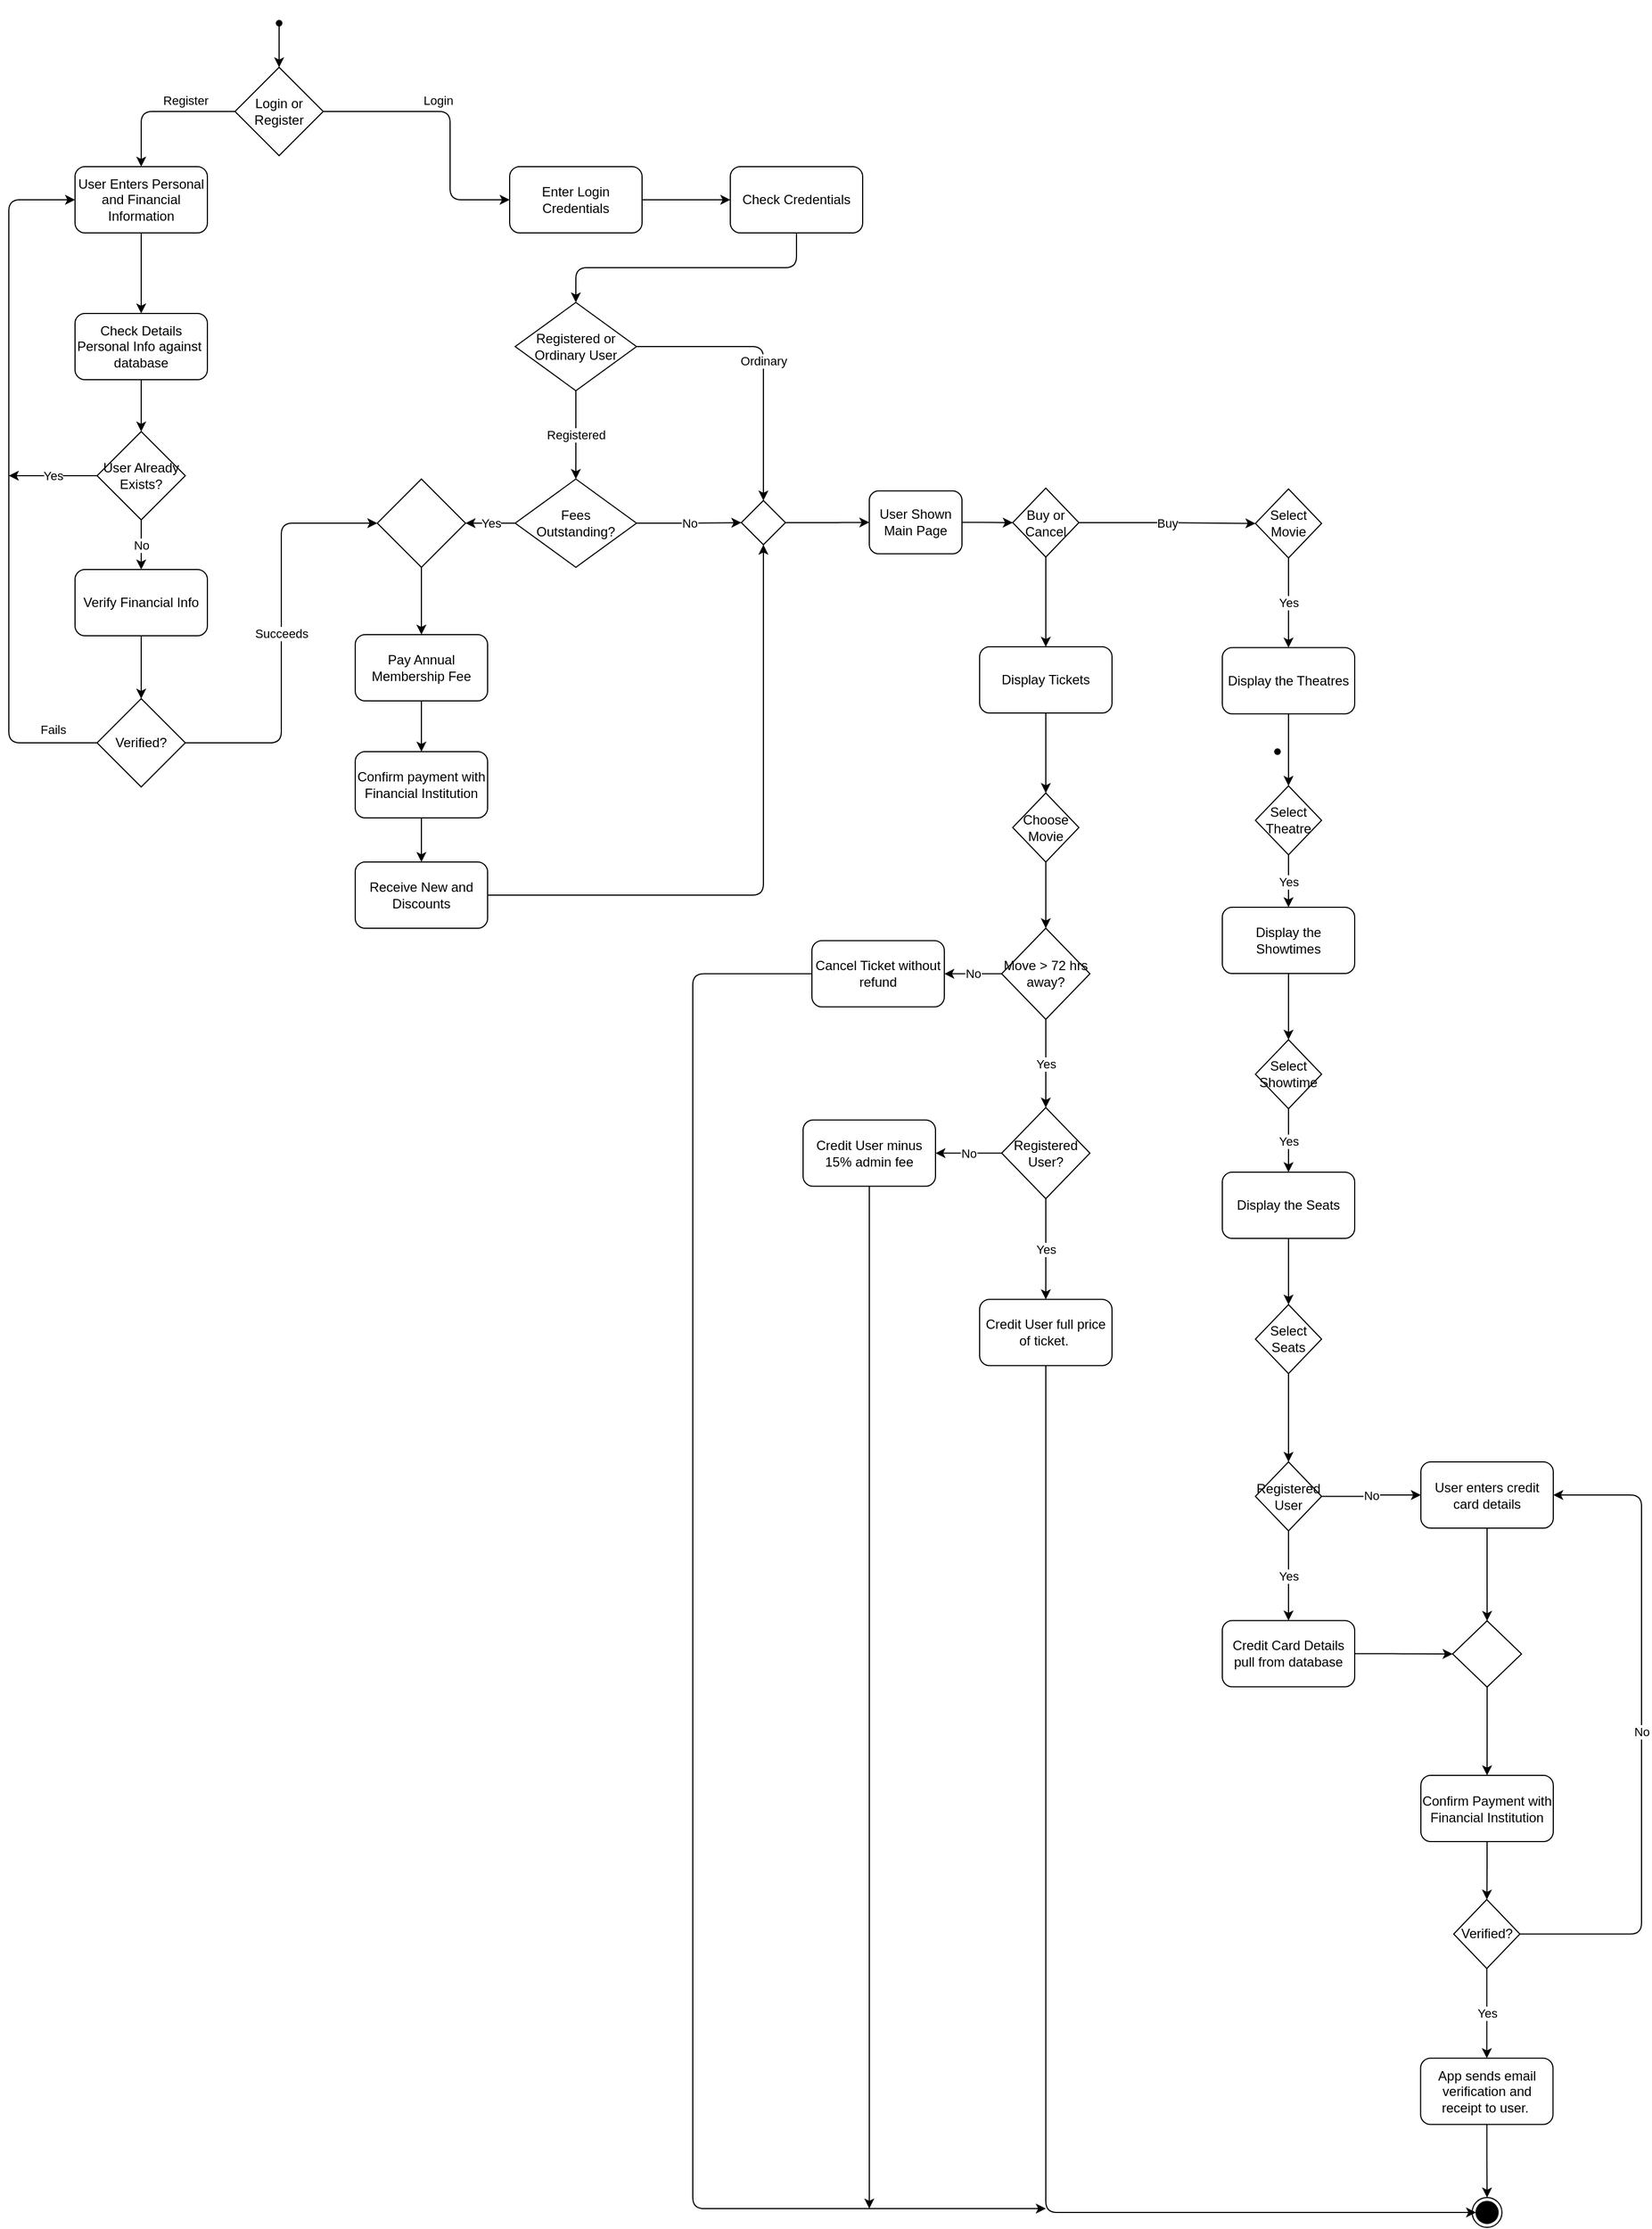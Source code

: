 <mxfile>
    <diagram id="45ct2a3uuLNAdjrdSQN5" name="Page-1">
        <mxGraphModel dx="2437" dy="1222" grid="1" gridSize="10" guides="1" tooltips="1" connect="1" arrows="1" fold="1" page="1" pageScale="1" pageWidth="850" pageHeight="1100" background="#ffffff" math="0" shadow="0">
            <root>
                <mxCell id="0"/>
                <mxCell id="1" parent="0"/>
                <mxCell id="5" value="" style="edgeStyle=none;html=1;fontColor=#000000;strokeColor=#000000;entryX=0.457;entryY=1.007;entryDx=0;entryDy=0;entryPerimeter=0;" edge="1" parent="1">
                    <mxGeometry relative="1" as="geometry">
                        <mxPoint x="145" y="30" as="sourcePoint"/>
                        <mxPoint x="145" y="30" as="targetPoint"/>
                    </mxGeometry>
                </mxCell>
                <mxCell id="9" value="" style="edgeStyle=none;html=1;fontColor=#000000;strokeColor=#000000;startArrow=none;" edge="1" parent="1" source="2" target="8">
                    <mxGeometry relative="1" as="geometry">
                        <mxPoint x="145" y="30" as="sourcePoint"/>
                    </mxGeometry>
                </mxCell>
                <mxCell id="12" value="Register" style="edgeStyle=orthogonalEdgeStyle;html=1;fontColor=#000000;strokeColor=#000000;exitX=0;exitY=0.5;exitDx=0;exitDy=0;entryX=0.5;entryY=0;entryDx=0;entryDy=0;labelBackgroundColor=#FFFFFF;" edge="1" parent="1" source="8" target="11">
                    <mxGeometry x="-0.333" y="-10" relative="1" as="geometry">
                        <mxPoint as="offset"/>
                    </mxGeometry>
                </mxCell>
                <mxCell id="17" value="Login" style="edgeStyle=orthogonalEdgeStyle;html=1;labelBackgroundColor=#FFFFFF;fontColor=#000000;strokeColor=#000000;" edge="1" parent="1" source="8" target="16">
                    <mxGeometry x="-0.167" y="10" relative="1" as="geometry">
                        <Array as="points">
                            <mxPoint x="300" y="110"/>
                        </Array>
                        <mxPoint as="offset"/>
                    </mxGeometry>
                </mxCell>
                <mxCell id="8" value="Login or Register" style="rhombus;whiteSpace=wrap;html=1;fillColor=none;strokeColor=#000000;fontColor=#000000;sketch=0;fillStyle=solid;" vertex="1" parent="1">
                    <mxGeometry x="105" y="70" width="80" height="80" as="geometry"/>
                </mxCell>
                <mxCell id="2" value="" style="shape=waypoint;sketch=0;fillStyle=solid;size=6;pointerEvents=1;points=[];fillColor=none;resizable=0;rotatable=0;perimeter=centerPerimeter;snapToPoint=1;strokeColor=#000000;fontColor=#000000;" vertex="1" parent="1">
                    <mxGeometry x="125" y="10" width="40" height="40" as="geometry"/>
                </mxCell>
                <mxCell id="10" value="" style="edgeStyle=none;html=1;fontColor=#000000;strokeColor=#000000;endArrow=none;" edge="1" parent="1" target="2">
                    <mxGeometry relative="1" as="geometry">
                        <mxPoint x="145" y="30" as="sourcePoint"/>
                        <mxPoint x="145" y="70" as="targetPoint"/>
                    </mxGeometry>
                </mxCell>
                <mxCell id="14" value="" style="edgeStyle=orthogonalEdgeStyle;html=1;labelBackgroundColor=#FFFFFF;fontColor=#000000;strokeColor=#000000;entryX=0.5;entryY=0;entryDx=0;entryDy=0;exitX=0.5;exitY=1;exitDx=0;exitDy=0;" edge="1" parent="1" source="11" target="46">
                    <mxGeometry relative="1" as="geometry"/>
                </mxCell>
                <mxCell id="11" value="User Enters Personal and Financial Information" style="rounded=1;whiteSpace=wrap;html=1;fillColor=none;strokeColor=#000000;fontColor=#000000;sketch=0;fillStyle=solid;" vertex="1" parent="1">
                    <mxGeometry x="-40" y="160" width="120" height="60" as="geometry"/>
                </mxCell>
                <mxCell id="71" value="" style="edgeStyle=orthogonalEdgeStyle;html=1;labelBackgroundColor=#FFFFFF;fontColor=#000000;strokeColor=#000000;" edge="1" parent="1" source="13" target="69">
                    <mxGeometry relative="1" as="geometry"/>
                </mxCell>
                <mxCell id="13" value="Pay Annual Membership Fee" style="whiteSpace=wrap;html=1;fillColor=none;strokeColor=#000000;fontColor=#000000;rounded=1;sketch=0;fillStyle=solid;" vertex="1" parent="1">
                    <mxGeometry x="214" y="584" width="120" height="60" as="geometry"/>
                </mxCell>
                <mxCell id="45" value="" style="edgeStyle=orthogonalEdgeStyle;html=1;labelBackgroundColor=#FFFFFF;fontColor=#000000;strokeColor=#000000;" edge="1" parent="1" source="16" target="44">
                    <mxGeometry relative="1" as="geometry"/>
                </mxCell>
                <mxCell id="16" value="Enter Login Credentials" style="rounded=1;whiteSpace=wrap;html=1;fillColor=none;strokeColor=#000000;fontColor=#000000;sketch=0;fillStyle=solid;" vertex="1" parent="1">
                    <mxGeometry x="354" y="160" width="120" height="60" as="geometry"/>
                </mxCell>
                <mxCell id="27" value="Registered" style="edgeStyle=orthogonalEdgeStyle;html=1;labelBackgroundColor=#FFFFFF;fontColor=#000000;strokeColor=#000000;" edge="1" parent="1" source="20" target="24">
                    <mxGeometry relative="1" as="geometry"/>
                </mxCell>
                <mxCell id="41" value="Ordinary" style="edgeStyle=orthogonalEdgeStyle;html=1;labelBackgroundColor=#FFFFFF;fontColor=#000000;strokeColor=#000000;entryX=0.5;entryY=0;entryDx=0;entryDy=0;" edge="1" parent="1" source="20" target="42">
                    <mxGeometry relative="1" as="geometry">
                        <mxPoint x="564" y="323" as="targetPoint"/>
                    </mxGeometry>
                </mxCell>
                <mxCell id="20" value="Registered or Ordinary User" style="rhombus;whiteSpace=wrap;html=1;fillColor=none;strokeColor=#000000;fontColor=#000000;sketch=0;fillStyle=solid;" vertex="1" parent="1">
                    <mxGeometry x="359" y="283" width="110" height="80" as="geometry"/>
                </mxCell>
                <mxCell id="32" value="Yes" style="edgeStyle=orthogonalEdgeStyle;html=1;labelBackgroundColor=#FFFFFF;fontColor=#000000;strokeColor=#000000;" edge="1" parent="1" source="24" target="31">
                    <mxGeometry relative="1" as="geometry"/>
                </mxCell>
                <mxCell id="39" value="No" style="edgeStyle=orthogonalEdgeStyle;html=1;labelBackgroundColor=#FFFFFF;fontColor=#000000;strokeColor=#000000;entryX=0;entryY=0.5;entryDx=0;entryDy=0;" edge="1" parent="1" source="24" target="42">
                    <mxGeometry relative="1" as="geometry">
                        <mxPoint x="564" y="482" as="targetPoint"/>
                    </mxGeometry>
                </mxCell>
                <mxCell id="24" value="Fees &lt;br&gt;Outstanding?" style="rhombus;whiteSpace=wrap;html=1;fillColor=none;strokeColor=#000000;fontColor=#000000;sketch=0;fillStyle=solid;" vertex="1" parent="1">
                    <mxGeometry x="359" y="443" width="110" height="80" as="geometry"/>
                </mxCell>
                <mxCell id="30" value="" style="edgeStyle=orthogonalEdgeStyle;html=1;labelBackgroundColor=#FFFFFF;fontColor=#000000;strokeColor=#000000;entryX=0.5;entryY=0;entryDx=0;entryDy=0;exitX=0.5;exitY=1;exitDx=0;exitDy=0;" edge="1" parent="1" source="44" target="20">
                    <mxGeometry relative="1" as="geometry">
                        <mxPoint x="684" y="250" as="sourcePoint"/>
                        <mxPoint x="584.0" y="250" as="targetPoint"/>
                    </mxGeometry>
                </mxCell>
                <mxCell id="33" value="" style="edgeStyle=orthogonalEdgeStyle;html=1;labelBackgroundColor=#FFFFFF;fontColor=#000000;strokeColor=#000000;" edge="1" parent="1" source="31" target="13">
                    <mxGeometry relative="1" as="geometry"/>
                </mxCell>
                <mxCell id="31" value="" style="rhombus;whiteSpace=wrap;html=1;fillColor=none;strokeColor=#000000;fontColor=#000000;sketch=0;fillStyle=solid;" vertex="1" parent="1">
                    <mxGeometry x="234" y="443" width="80" height="80" as="geometry"/>
                </mxCell>
                <mxCell id="37" value="" style="edgeStyle=orthogonalEdgeStyle;html=1;labelBackgroundColor=#FFFFFF;fontColor=#000000;strokeColor=#000000;entryX=0.5;entryY=1;entryDx=0;entryDy=0;" edge="1" parent="1" source="34" target="42">
                    <mxGeometry relative="1" as="geometry">
                        <mxPoint x="414.0" y="820" as="targetPoint"/>
                    </mxGeometry>
                </mxCell>
                <mxCell id="34" value="Receive New and Discounts" style="whiteSpace=wrap;html=1;fillColor=none;strokeColor=#000000;fontColor=#000000;rounded=1;sketch=0;fillStyle=solid;" vertex="1" parent="1">
                    <mxGeometry x="214" y="790" width="120" height="60" as="geometry"/>
                </mxCell>
                <mxCell id="74" value="Buy" style="edgeStyle=orthogonalEdgeStyle;html=1;labelBackgroundColor=#FFFFFF;fontColor=#000000;strokeColor=#000000;exitX=1;exitY=0.5;exitDx=0;exitDy=0;" edge="1" parent="1" source="101" target="73">
                    <mxGeometry relative="1" as="geometry">
                        <mxPoint x="920" y="483" as="sourcePoint"/>
                    </mxGeometry>
                </mxCell>
                <mxCell id="102" value="" style="edgeStyle=orthogonalEdgeStyle;html=1;labelBackgroundColor=#FFFFFF;fontColor=#000000;strokeColor=#000000;" edge="1" parent="1" source="38" target="101">
                    <mxGeometry relative="1" as="geometry"/>
                </mxCell>
                <mxCell id="38" value="User Shown Main Page" style="rounded=1;whiteSpace=wrap;html=1;fillColor=none;strokeColor=#000000;fontColor=#000000;sketch=0;fillStyle=solid;" vertex="1" parent="1">
                    <mxGeometry x="680" y="453.75" width="84" height="57" as="geometry"/>
                </mxCell>
                <mxCell id="43" value="" style="edgeStyle=orthogonalEdgeStyle;html=1;labelBackgroundColor=#FFFFFF;fontColor=#000000;strokeColor=#000000;" edge="1" parent="1" source="42" target="38">
                    <mxGeometry relative="1" as="geometry"/>
                </mxCell>
                <mxCell id="42" value="" style="rhombus;whiteSpace=wrap;html=1;fontColor=#000000;strokeColor=#000000;fillColor=#FFFFFF;" vertex="1" parent="1">
                    <mxGeometry x="564" y="462.5" width="40" height="40" as="geometry"/>
                </mxCell>
                <mxCell id="44" value="Check Credentials" style="whiteSpace=wrap;html=1;fillColor=none;strokeColor=#000000;fontColor=#000000;rounded=1;sketch=0;fillStyle=solid;" vertex="1" parent="1">
                    <mxGeometry x="554" y="160" width="120" height="60" as="geometry"/>
                </mxCell>
                <mxCell id="56" value="" style="edgeStyle=orthogonalEdgeStyle;html=1;labelBackgroundColor=#FFFFFF;fontColor=#000000;strokeColor=#000000;" edge="1" parent="1" source="46" target="55">
                    <mxGeometry relative="1" as="geometry"/>
                </mxCell>
                <mxCell id="46" value="Check Details Personal Info against&amp;nbsp;&lt;br&gt;database" style="whiteSpace=wrap;html=1;fillColor=none;strokeColor=#000000;fontColor=#000000;rounded=1;sketch=0;fillStyle=solid;" vertex="1" parent="1">
                    <mxGeometry x="-40" y="293" width="120" height="60" as="geometry"/>
                </mxCell>
                <mxCell id="58" value="Yes" style="edgeStyle=orthogonalEdgeStyle;html=1;labelBackgroundColor=#FFFFFF;fontColor=#000000;strokeColor=#000000;" edge="1" parent="1" source="55">
                    <mxGeometry relative="1" as="geometry">
                        <mxPoint x="-100" y="440" as="targetPoint"/>
                    </mxGeometry>
                </mxCell>
                <mxCell id="60" value="No" style="edgeStyle=orthogonalEdgeStyle;html=1;labelBackgroundColor=#FFFFFF;fontColor=#000000;strokeColor=#000000;" edge="1" parent="1" source="55" target="59">
                    <mxGeometry relative="1" as="geometry"/>
                </mxCell>
                <mxCell id="55" value="User Already Exists?" style="rhombus;whiteSpace=wrap;html=1;fillColor=none;strokeColor=#000000;fontColor=#000000;sketch=0;fillStyle=solid;" vertex="1" parent="1">
                    <mxGeometry x="-20" y="400" width="80" height="80" as="geometry"/>
                </mxCell>
                <mxCell id="62" value="" style="edgeStyle=orthogonalEdgeStyle;html=1;labelBackgroundColor=#FFFFFF;fontColor=#000000;strokeColor=#000000;" edge="1" parent="1" source="59" target="61">
                    <mxGeometry relative="1" as="geometry"/>
                </mxCell>
                <mxCell id="59" value="Verify Financial Info" style="rounded=1;whiteSpace=wrap;html=1;fillColor=none;strokeColor=#000000;fontColor=#000000;sketch=0;fillStyle=solid;" vertex="1" parent="1">
                    <mxGeometry x="-40" y="525" width="120" height="60" as="geometry"/>
                </mxCell>
                <mxCell id="64" value="Fails" style="edgeStyle=orthogonalEdgeStyle;html=1;labelBackgroundColor=#FFFFFF;fontColor=#000000;strokeColor=#000000;entryX=0;entryY=0.5;entryDx=0;entryDy=0;" edge="1" parent="1" source="61" target="11">
                    <mxGeometry x="-0.873" y="-12" relative="1" as="geometry">
                        <mxPoint x="-100" y="682" as="targetPoint"/>
                        <Array as="points">
                            <mxPoint x="-100" y="682"/>
                            <mxPoint x="-100" y="190"/>
                        </Array>
                        <mxPoint as="offset"/>
                    </mxGeometry>
                </mxCell>
                <mxCell id="66" value="Succeeds" style="edgeStyle=orthogonalEdgeStyle;html=1;labelBackgroundColor=#FFFFFF;fontColor=#000000;strokeColor=#000000;entryX=0;entryY=0.5;entryDx=0;entryDy=0;" edge="1" parent="1" source="61" target="31">
                    <mxGeometry relative="1" as="geometry">
                        <mxPoint x="140" y="682" as="targetPoint"/>
                    </mxGeometry>
                </mxCell>
                <mxCell id="61" value="Verified?" style="rhombus;whiteSpace=wrap;html=1;fillColor=none;strokeColor=#000000;fontColor=#000000;sketch=0;fillStyle=solid;" vertex="1" parent="1">
                    <mxGeometry x="-20" y="642" width="80" height="80" as="geometry"/>
                </mxCell>
                <mxCell id="72" value="" style="edgeStyle=orthogonalEdgeStyle;html=1;labelBackgroundColor=#FFFFFF;fontColor=#000000;strokeColor=#000000;" edge="1" parent="1" source="69" target="34">
                    <mxGeometry relative="1" as="geometry"/>
                </mxCell>
                <mxCell id="69" value="Confirm payment with Financial Institution" style="whiteSpace=wrap;html=1;fillColor=none;strokeColor=#000000;fontColor=#000000;rounded=1;sketch=0;fillStyle=solid;" vertex="1" parent="1">
                    <mxGeometry x="214" y="690" width="120" height="60" as="geometry"/>
                </mxCell>
                <mxCell id="82" value="Yes" style="edgeStyle=orthogonalEdgeStyle;html=1;labelBackgroundColor=#FFFFFF;fontColor=#000000;strokeColor=#000000;" edge="1" parent="1" source="73" target="81">
                    <mxGeometry relative="1" as="geometry"/>
                </mxCell>
                <mxCell id="73" value="Select Movie" style="rhombus;whiteSpace=wrap;html=1;fontColor=#000000;strokeColor=#000000;fillColor=#FFFFFF;" vertex="1" parent="1">
                    <mxGeometry x="1030" y="452" width="60" height="62.5" as="geometry"/>
                </mxCell>
                <mxCell id="84" value="" style="edgeStyle=orthogonalEdgeStyle;html=1;labelBackgroundColor=#FFFFFF;fontColor=#000000;strokeColor=#000000;" edge="1" parent="1" source="81" target="83">
                    <mxGeometry relative="1" as="geometry"/>
                </mxCell>
                <mxCell id="81" value="Display the Theatres" style="rounded=1;whiteSpace=wrap;html=1;fillColor=#FFFFFF;strokeColor=#000000;fontColor=#000000;" vertex="1" parent="1">
                    <mxGeometry x="1000" y="595.75" width="120" height="60" as="geometry"/>
                </mxCell>
                <mxCell id="86" value="Yes" style="edgeStyle=orthogonalEdgeStyle;html=1;labelBackgroundColor=#FFFFFF;fontColor=#000000;strokeColor=#000000;" edge="1" parent="1" source="83" target="87">
                    <mxGeometry relative="1" as="geometry"/>
                </mxCell>
                <mxCell id="83" value="Select Theatre" style="rhombus;whiteSpace=wrap;html=1;fontColor=#000000;strokeColor=#000000;fillColor=#FFFFFF;" vertex="1" parent="1">
                    <mxGeometry x="1030" y="721" width="60" height="62.5" as="geometry"/>
                </mxCell>
                <mxCell id="90" value="Yes" style="edgeStyle=orthogonalEdgeStyle;html=1;labelBackgroundColor=#FFFFFF;fontColor=#000000;strokeColor=#000000;" edge="1" parent="1" source="85" target="89">
                    <mxGeometry relative="1" as="geometry"/>
                </mxCell>
                <mxCell id="85" value="Select Showtime" style="rhombus;whiteSpace=wrap;html=1;fontColor=#000000;strokeColor=#000000;fillColor=#FFFFFF;" vertex="1" parent="1">
                    <mxGeometry x="1030" y="951" width="60" height="62.5" as="geometry"/>
                </mxCell>
                <mxCell id="88" value="" style="edgeStyle=orthogonalEdgeStyle;html=1;labelBackgroundColor=#FFFFFF;fontColor=#000000;strokeColor=#000000;" edge="1" parent="1" source="87" target="85">
                    <mxGeometry relative="1" as="geometry"/>
                </mxCell>
                <mxCell id="87" value="Display the Showtimes" style="rounded=1;whiteSpace=wrap;html=1;fillColor=#FFFFFF;strokeColor=#000000;fontColor=#000000;" vertex="1" parent="1">
                    <mxGeometry x="1000" y="831" width="120" height="60" as="geometry"/>
                </mxCell>
                <mxCell id="93" value="" style="edgeStyle=orthogonalEdgeStyle;html=1;labelBackgroundColor=#FFFFFF;fontColor=#000000;strokeColor=#000000;" edge="1" parent="1" source="89" target="91">
                    <mxGeometry relative="1" as="geometry"/>
                </mxCell>
                <mxCell id="89" value="Display the Seats" style="rounded=1;whiteSpace=wrap;html=1;fillColor=#FFFFFF;strokeColor=#000000;fontColor=#000000;" vertex="1" parent="1">
                    <mxGeometry x="1000" y="1071" width="120" height="60" as="geometry"/>
                </mxCell>
                <mxCell id="98" value="" style="edgeStyle=orthogonalEdgeStyle;html=1;labelBackgroundColor=#FFFFFF;fontColor=#000000;strokeColor=#000000;" edge="1" parent="1" source="91" target="97">
                    <mxGeometry relative="1" as="geometry"/>
                </mxCell>
                <mxCell id="91" value="Select Seats" style="rhombus;whiteSpace=wrap;html=1;fontColor=#000000;strokeColor=#000000;fillColor=#FFFFFF;" vertex="1" parent="1">
                    <mxGeometry x="1030" y="1191" width="60" height="62.5" as="geometry"/>
                </mxCell>
                <mxCell id="100" value="Yes" style="edgeStyle=orthogonalEdgeStyle;html=1;labelBackgroundColor=#FFFFFF;fontColor=#000000;strokeColor=#000000;" edge="1" parent="1" source="97" target="99">
                    <mxGeometry relative="1" as="geometry"/>
                </mxCell>
                <mxCell id="105" value="No" style="edgeStyle=orthogonalEdgeStyle;html=1;labelBackgroundColor=#FFFFFF;fontColor=#000000;strokeColor=#000000;" edge="1" parent="1" source="97" target="104">
                    <mxGeometry relative="1" as="geometry"/>
                </mxCell>
                <mxCell id="97" value="Registered User" style="rhombus;whiteSpace=wrap;html=1;fontColor=#000000;strokeColor=#000000;fillColor=#FFFFFF;" vertex="1" parent="1">
                    <mxGeometry x="1030" y="1333.5" width="60" height="62.5" as="geometry"/>
                </mxCell>
                <mxCell id="108" value="" style="edgeStyle=orthogonalEdgeStyle;html=1;labelBackgroundColor=#FFFFFF;fontColor=#000000;strokeColor=#000000;" edge="1" parent="1" source="99" target="106">
                    <mxGeometry relative="1" as="geometry"/>
                </mxCell>
                <mxCell id="99" value="Credit Card Details pull from database" style="rounded=1;whiteSpace=wrap;html=1;fillColor=#FFFFFF;strokeColor=#000000;fontColor=#000000;" vertex="1" parent="1">
                    <mxGeometry x="1000" y="1477.25" width="120" height="60" as="geometry"/>
                </mxCell>
                <mxCell id="129" value="" style="edgeStyle=orthogonalEdgeStyle;html=1;labelBackgroundColor=#FFFFFF;fontColor=#000000;strokeColor=#000000;" edge="1" parent="1" source="101" target="128">
                    <mxGeometry relative="1" as="geometry"/>
                </mxCell>
                <mxCell id="101" value="Buy or Cancel" style="rhombus;whiteSpace=wrap;html=1;fontColor=#000000;strokeColor=#000000;fillColor=#FFFFFF;" vertex="1" parent="1">
                    <mxGeometry x="810" y="451.25" width="60" height="62.5" as="geometry"/>
                </mxCell>
                <mxCell id="107" value="" style="edgeStyle=orthogonalEdgeStyle;html=1;labelBackgroundColor=#FFFFFF;fontColor=#000000;strokeColor=#000000;" edge="1" parent="1" source="104" target="106">
                    <mxGeometry relative="1" as="geometry"/>
                </mxCell>
                <mxCell id="104" value="User enters credit card details" style="rounded=1;whiteSpace=wrap;html=1;fillColor=#FFFFFF;strokeColor=#000000;fontColor=#000000;" vertex="1" parent="1">
                    <mxGeometry x="1180" y="1333.5" width="120" height="60" as="geometry"/>
                </mxCell>
                <mxCell id="111" value="" style="edgeStyle=orthogonalEdgeStyle;html=1;labelBackgroundColor=#FFFFFF;fontColor=#000000;strokeColor=#000000;" edge="1" parent="1" source="106" target="110">
                    <mxGeometry relative="1" as="geometry"/>
                </mxCell>
                <mxCell id="106" value="" style="rhombus;whiteSpace=wrap;html=1;fontColor=#000000;strokeColor=#000000;fillColor=#FFFFFF;direction=south;" vertex="1" parent="1">
                    <mxGeometry x="1208.75" y="1477.5" width="62.5" height="60" as="geometry"/>
                </mxCell>
                <mxCell id="113" value="" style="edgeStyle=orthogonalEdgeStyle;html=1;labelBackgroundColor=#FFFFFF;fontColor=#000000;strokeColor=#000000;" edge="1" parent="1" source="110" target="112">
                    <mxGeometry relative="1" as="geometry"/>
                </mxCell>
                <mxCell id="110" value="Confirm Payment with Financial Institution" style="rounded=1;whiteSpace=wrap;html=1;fillColor=#FFFFFF;strokeColor=#000000;fontColor=#000000;" vertex="1" parent="1">
                    <mxGeometry x="1180" y="1617.5" width="120" height="60" as="geometry"/>
                </mxCell>
                <mxCell id="115" value="No" style="edgeStyle=orthogonalEdgeStyle;html=1;labelBackgroundColor=#FFFFFF;fontColor=#000000;strokeColor=#000000;entryX=1;entryY=0.5;entryDx=0;entryDy=0;" edge="1" parent="1" source="112" target="104">
                    <mxGeometry relative="1" as="geometry">
                        <mxPoint x="1319.75" y="1761.333" as="targetPoint"/>
                        <Array as="points">
                            <mxPoint x="1380" y="1761"/>
                            <mxPoint x="1380" y="1364"/>
                        </Array>
                    </mxGeometry>
                </mxCell>
                <mxCell id="119" value="Yes" style="edgeStyle=orthogonalEdgeStyle;html=1;labelBackgroundColor=#FFFFFF;fontColor=#000000;strokeColor=#000000;" edge="1" parent="1" source="112" target="118">
                    <mxGeometry relative="1" as="geometry"/>
                </mxCell>
                <mxCell id="112" value="Verified?" style="rhombus;whiteSpace=wrap;html=1;fontColor=#000000;strokeColor=#000000;fillColor=#FFFFFF;" vertex="1" parent="1">
                    <mxGeometry x="1209.75" y="1730" width="60" height="62.5" as="geometry"/>
                </mxCell>
                <mxCell id="125" value="" style="edgeStyle=orthogonalEdgeStyle;html=1;labelBackgroundColor=#FFFFFF;fontColor=#000000;strokeColor=#000000;" edge="1" parent="1" source="118">
                    <mxGeometry relative="1" as="geometry">
                        <mxPoint x="1240" y="2000" as="targetPoint"/>
                    </mxGeometry>
                </mxCell>
                <mxCell id="118" value="App sends email verification and receipt to user.&amp;nbsp;" style="rounded=1;whiteSpace=wrap;html=1;fillColor=#FFFFFF;strokeColor=#000000;fontColor=#000000;" vertex="1" parent="1">
                    <mxGeometry x="1179.75" y="1873.75" width="120" height="60" as="geometry"/>
                </mxCell>
                <mxCell id="120" value="" style="shape=waypoint;sketch=0;fillStyle=solid;size=6;pointerEvents=1;points=[];fillColor=none;resizable=0;rotatable=0;perimeter=centerPerimeter;snapToPoint=1;fontColor=#000000;strokeColor=#000000;" vertex="1" parent="1">
                    <mxGeometry x="1030" y="670" width="40" height="40" as="geometry"/>
                </mxCell>
                <mxCell id="126" value="" style="ellipse;whiteSpace=wrap;html=1;aspect=fixed;fontColor=#000000;strokeColor=#000000;fillColor=#FFFFFF;" vertex="1" parent="1">
                    <mxGeometry x="1226.5" y="2000" width="27" height="27" as="geometry"/>
                </mxCell>
                <mxCell id="124" value="" style="ellipse;whiteSpace=wrap;html=1;aspect=fixed;fontColor=#000000;strokeColor=#000000;fillColor=#000000;gradientColor=none;" vertex="1" parent="1">
                    <mxGeometry x="1230" y="2003.5" width="20" height="20" as="geometry"/>
                </mxCell>
                <mxCell id="131" value="" style="edgeStyle=orthogonalEdgeStyle;html=1;labelBackgroundColor=#FFFFFF;fontColor=#000000;strokeColor=#000000;entryX=0.5;entryY=0;entryDx=0;entryDy=0;" edge="1" parent="1" source="128" target="132">
                    <mxGeometry relative="1" as="geometry">
                        <mxPoint x="840" y="735" as="targetPoint"/>
                    </mxGeometry>
                </mxCell>
                <mxCell id="128" value="Display Tickets" style="rounded=1;whiteSpace=wrap;html=1;fillColor=#FFFFFF;strokeColor=#000000;fontColor=#000000;" vertex="1" parent="1">
                    <mxGeometry x="780" y="595" width="120" height="60" as="geometry"/>
                </mxCell>
                <mxCell id="136" value="" style="edgeStyle=orthogonalEdgeStyle;html=1;labelBackgroundColor=#FFFFFF;fontColor=#000000;strokeColor=#000000;" edge="1" parent="1" source="132" target="135">
                    <mxGeometry relative="1" as="geometry"/>
                </mxCell>
                <mxCell id="132" value="Choose Movie" style="rhombus;whiteSpace=wrap;html=1;fontColor=#000000;strokeColor=#000000;fillColor=#FFFFFF;" vertex="1" parent="1">
                    <mxGeometry x="810" y="727.5" width="60" height="62.5" as="geometry"/>
                </mxCell>
                <mxCell id="138" value="No" style="edgeStyle=orthogonalEdgeStyle;html=1;labelBackgroundColor=#FFFFFF;fontColor=#000000;strokeColor=#000000;" edge="1" parent="1" source="135" target="137">
                    <mxGeometry relative="1" as="geometry"/>
                </mxCell>
                <mxCell id="140" value="Yes" style="edgeStyle=orthogonalEdgeStyle;html=1;labelBackgroundColor=#FFFFFF;fontColor=#000000;strokeColor=#000000;" edge="1" parent="1" source="135" target="139">
                    <mxGeometry relative="1" as="geometry"/>
                </mxCell>
                <mxCell id="135" value="Move &amp;gt; 72 hrs away?" style="rhombus;whiteSpace=wrap;html=1;fontColor=#000000;strokeColor=#000000;fillColor=#FFFFFF;" vertex="1" parent="1">
                    <mxGeometry x="800" y="850" width="80" height="82.5" as="geometry"/>
                </mxCell>
                <mxCell id="150" value="" style="edgeStyle=orthogonalEdgeStyle;html=1;labelBackgroundColor=#FFFFFF;fontColor=#000000;strokeColor=#000000;" edge="1" parent="1" source="137">
                    <mxGeometry relative="1" as="geometry">
                        <mxPoint x="840" y="2010" as="targetPoint"/>
                        <Array as="points">
                            <mxPoint x="520" y="891"/>
                            <mxPoint x="520" y="2010"/>
                            <mxPoint x="840" y="2010"/>
                        </Array>
                    </mxGeometry>
                </mxCell>
                <mxCell id="137" value="Cancel Ticket without refund" style="rounded=1;whiteSpace=wrap;html=1;fillColor=#FFFFFF;strokeColor=#000000;fontColor=#000000;" vertex="1" parent="1">
                    <mxGeometry x="628" y="861.25" width="120" height="60" as="geometry"/>
                </mxCell>
                <mxCell id="142" value="No" style="edgeStyle=orthogonalEdgeStyle;html=1;labelBackgroundColor=#FFFFFF;fontColor=#000000;strokeColor=#000000;" edge="1" parent="1" source="139" target="141">
                    <mxGeometry relative="1" as="geometry"/>
                </mxCell>
                <mxCell id="144" value="Yes" style="edgeStyle=orthogonalEdgeStyle;html=1;labelBackgroundColor=#FFFFFF;fontColor=#000000;strokeColor=#000000;" edge="1" parent="1" source="139" target="143">
                    <mxGeometry relative="1" as="geometry"/>
                </mxCell>
                <mxCell id="139" value="Registered User?" style="rhombus;whiteSpace=wrap;html=1;fontColor=#000000;strokeColor=#000000;fillColor=#FFFFFF;" vertex="1" parent="1">
                    <mxGeometry x="800" y="1012.5" width="80" height="82.5" as="geometry"/>
                </mxCell>
                <mxCell id="148" value="" style="edgeStyle=orthogonalEdgeStyle;html=1;labelBackgroundColor=#FFFFFF;fontColor=#000000;strokeColor=#000000;" edge="1" parent="1" source="141">
                    <mxGeometry relative="1" as="geometry">
                        <mxPoint x="680" y="2010" as="targetPoint"/>
                        <Array as="points">
                            <mxPoint x="680" y="1510"/>
                        </Array>
                    </mxGeometry>
                </mxCell>
                <mxCell id="141" value="Credit User minus 15% admin fee" style="rounded=1;whiteSpace=wrap;html=1;fillColor=#FFFFFF;strokeColor=#000000;fontColor=#000000;" vertex="1" parent="1">
                    <mxGeometry x="620" y="1023.75" width="120" height="60" as="geometry"/>
                </mxCell>
                <mxCell id="146" value="" style="edgeStyle=orthogonalEdgeStyle;html=1;labelBackgroundColor=#FFFFFF;fontColor=#000000;strokeColor=#000000;entryX=0;entryY=0.5;entryDx=0;entryDy=0;" edge="1" parent="1" source="143" target="124">
                    <mxGeometry relative="1" as="geometry">
                        <mxPoint x="840" y="1326.25" as="targetPoint"/>
                        <Array as="points">
                            <mxPoint x="840" y="2014"/>
                        </Array>
                    </mxGeometry>
                </mxCell>
                <mxCell id="143" value="Credit User full price of ticket.&amp;nbsp;" style="rounded=1;whiteSpace=wrap;html=1;fillColor=#FFFFFF;strokeColor=#000000;fontColor=#000000;" vertex="1" parent="1">
                    <mxGeometry x="780" y="1186.25" width="120" height="60" as="geometry"/>
                </mxCell>
            </root>
        </mxGraphModel>
    </diagram>
</mxfile>